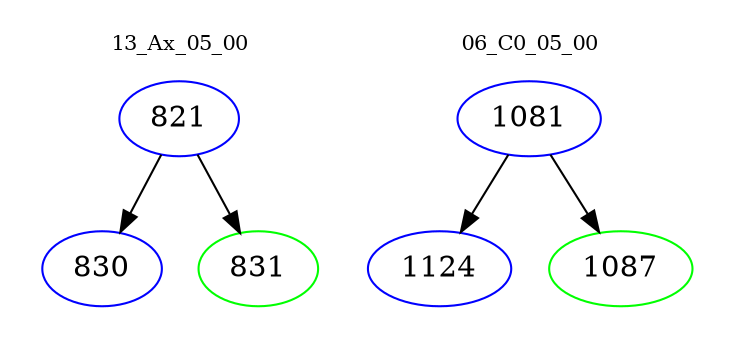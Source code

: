 digraph{
subgraph cluster_0 {
color = white
label = "13_Ax_05_00";
fontsize=10;
T0_821 [label="821", color="blue"]
T0_821 -> T0_830 [color="black"]
T0_830 [label="830", color="blue"]
T0_821 -> T0_831 [color="black"]
T0_831 [label="831", color="green"]
}
subgraph cluster_1 {
color = white
label = "06_C0_05_00";
fontsize=10;
T1_1081 [label="1081", color="blue"]
T1_1081 -> T1_1124 [color="black"]
T1_1124 [label="1124", color="blue"]
T1_1081 -> T1_1087 [color="black"]
T1_1087 [label="1087", color="green"]
}
}
